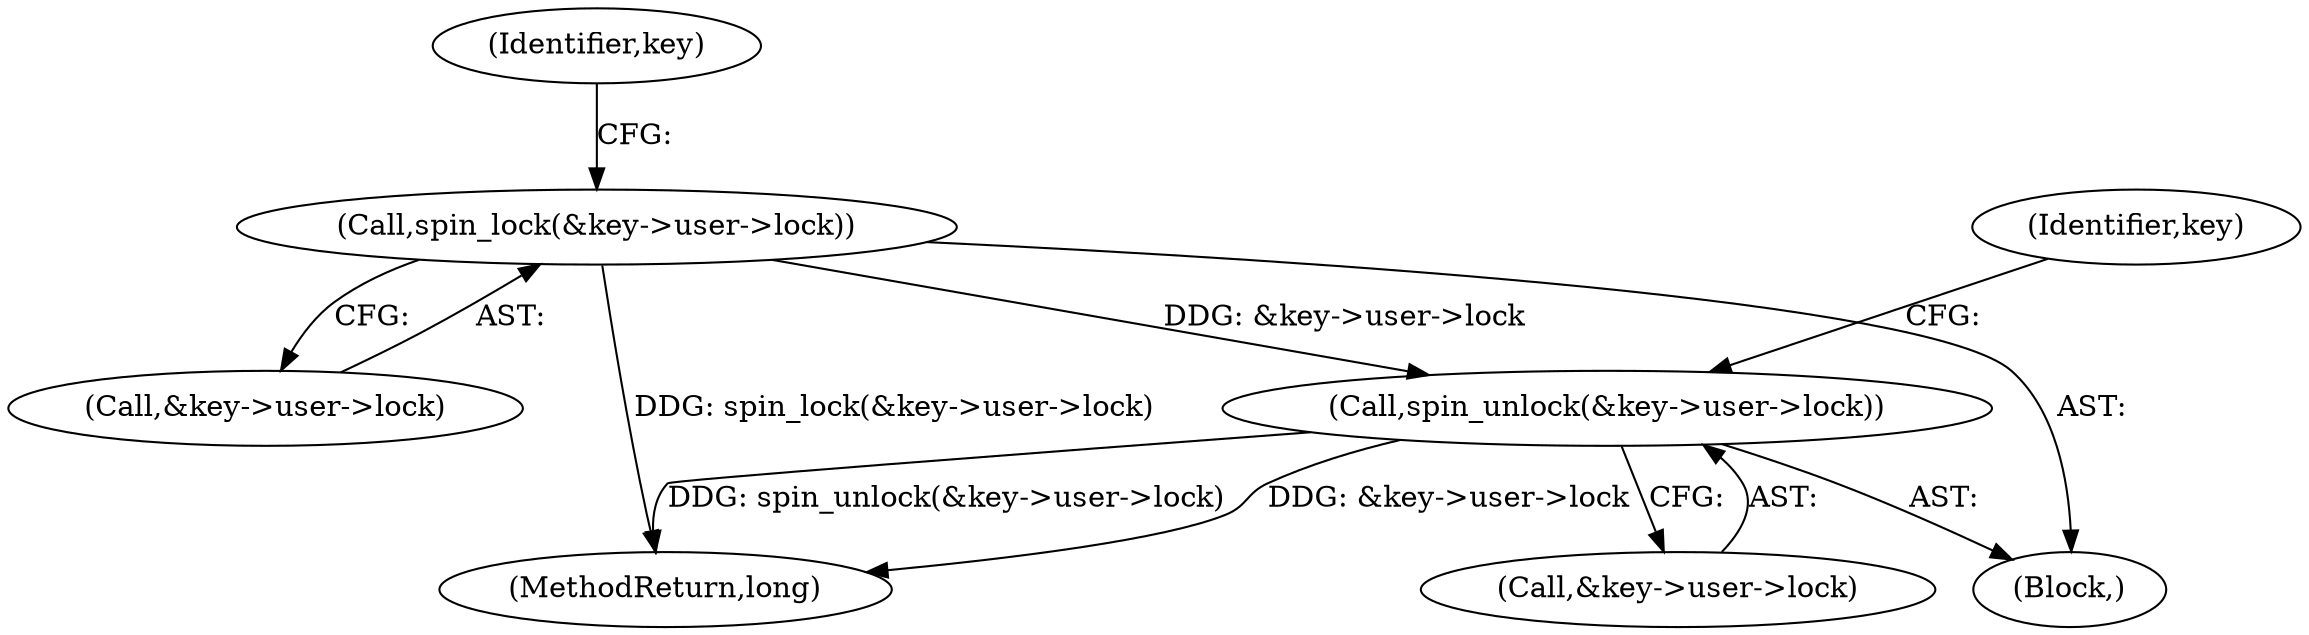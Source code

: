 digraph "0_linux_363b02dab09b3226f3bd1420dad9c72b79a42a76_8@pointer" {
"1000373" [label="(Call,spin_unlock(&key->user->lock))"];
"1000351" [label="(Call,spin_lock(&key->user->lock))"];
"1000280" [label="(Block,)"];
"1000374" [label="(Call,&key->user->lock)"];
"1000471" [label="(MethodReturn,long)"];
"1000373" [label="(Call,spin_unlock(&key->user->lock))"];
"1000352" [label="(Call,&key->user->lock)"];
"1000351" [label="(Call,spin_lock(&key->user->lock))"];
"1000384" [label="(Identifier,key)"];
"1000361" [label="(Identifier,key)"];
"1000373" -> "1000280"  [label="AST: "];
"1000373" -> "1000374"  [label="CFG: "];
"1000374" -> "1000373"  [label="AST: "];
"1000384" -> "1000373"  [label="CFG: "];
"1000373" -> "1000471"  [label="DDG: spin_unlock(&key->user->lock)"];
"1000373" -> "1000471"  [label="DDG: &key->user->lock"];
"1000351" -> "1000373"  [label="DDG: &key->user->lock"];
"1000351" -> "1000280"  [label="AST: "];
"1000351" -> "1000352"  [label="CFG: "];
"1000352" -> "1000351"  [label="AST: "];
"1000361" -> "1000351"  [label="CFG: "];
"1000351" -> "1000471"  [label="DDG: spin_lock(&key->user->lock)"];
}
